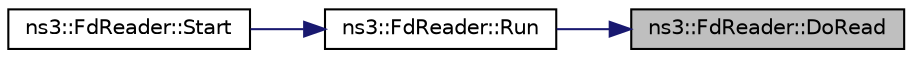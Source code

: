 digraph "ns3::FdReader::DoRead"
{
 // LATEX_PDF_SIZE
  edge [fontname="Helvetica",fontsize="10",labelfontname="Helvetica",labelfontsize="10"];
  node [fontname="Helvetica",fontsize="10",shape=record];
  rankdir="RL";
  Node1 [label="ns3::FdReader::DoRead",height=0.2,width=0.4,color="black", fillcolor="grey75", style="filled", fontcolor="black",tooltip="The read implementation."];
  Node1 -> Node2 [dir="back",color="midnightblue",fontsize="10",style="solid",fontname="Helvetica"];
  Node2 [label="ns3::FdReader::Run",height=0.2,width=0.4,color="black", fillcolor="white", style="filled",URL="$classns3_1_1_fd_reader.html#abac0b41fc484fbc47c37a14174bddb03",tooltip="The asynchronous function which performs the read."];
  Node2 -> Node3 [dir="back",color="midnightblue",fontsize="10",style="solid",fontname="Helvetica"];
  Node3 [label="ns3::FdReader::Start",height=0.2,width=0.4,color="black", fillcolor="white", style="filled",URL="$classns3_1_1_fd_reader.html#aad8139555df8e9fd58e819f19547a42d",tooltip="Start a new read thread."];
}
